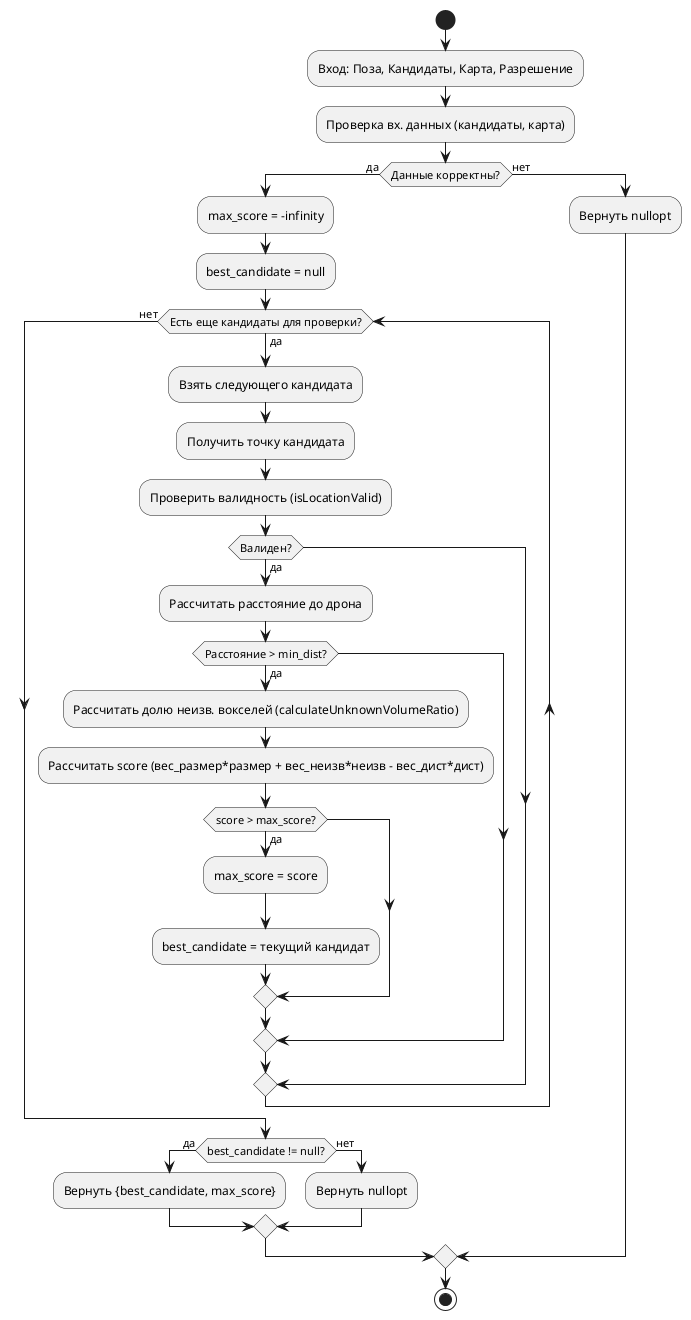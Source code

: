 @startuml
start
:Вход: Поза, Кандидаты, Карта, Разрешение;
:Проверка вх. данных (кандидаты, карта);
if (Данные корректны?) then (да)
  :max_score = -infinity;
  :best_candidate = null;

  while (Есть еще кандидаты для проверки?) is (да)
    :Взять следующего кандидата;
    :Получить точку кандидата;
    :Проверить валидность (isLocationValid);
    if (Валиден?) then (да)
      :Рассчитать расстояние до дрона;
      if (Расстояние > min_dist?) then (да)
        :Рассчитать долю неизв. вокселей (calculateUnknownVolumeRatio);
        :Рассчитать score (вес_размер*размер + вес_неизв*неизв - вес_дист*дист);
        if (score > max_score?) then (да)
          :max_score = score;
          :best_candidate = текущий кандидат;
        endif
      endif
    endif
  endwhile (нет)

  if (best_candidate != null?) then (да)
    :Вернуть {best_candidate, max_score};
  else (нет)
    :Вернуть nullopt;
  endif
else (нет)
  :Вернуть nullopt;
endif
stop

@enduml